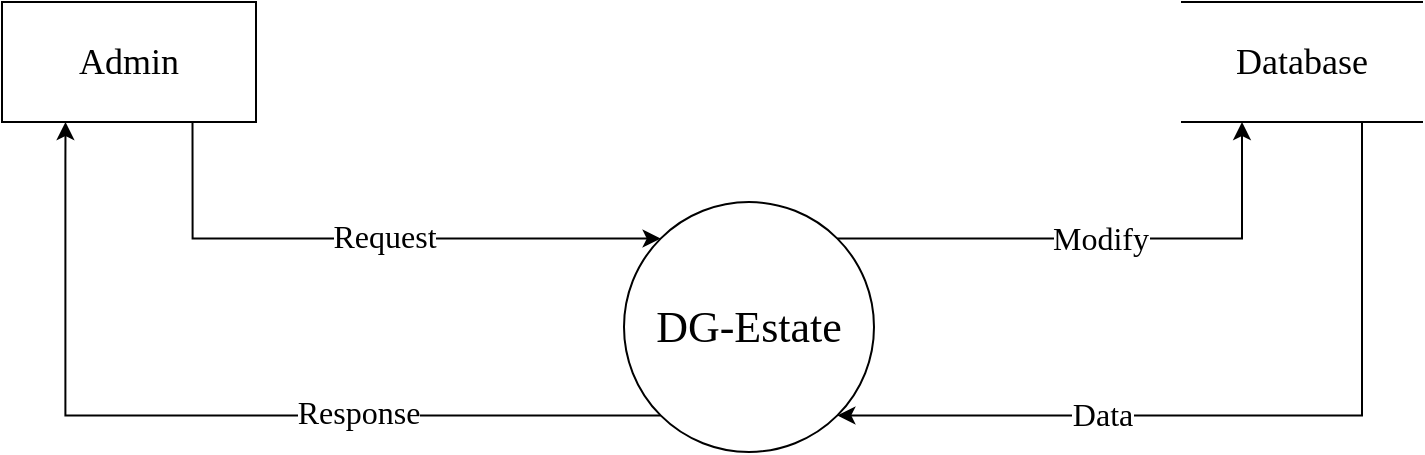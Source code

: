 <mxfile version="17.2.3" type="device"><diagram id="HeBkzXPH-GdMvk_lJBK_" name="Page-1"><mxGraphModel dx="1106" dy="653" grid="1" gridSize="10" guides="1" tooltips="1" connect="1" arrows="1" fold="1" page="1" pageScale="1" pageWidth="827" pageHeight="1169" background="none" math="0" shadow="0"><root><mxCell id="0"/><mxCell id="1" parent="0"/><mxCell id="6l1TLSjAQP7HA2U_qRRk-1" style="edgeStyle=orthogonalEdgeStyle;rounded=0;orthogonalLoop=1;jettySize=auto;html=1;entryX=0.25;entryY=1;entryDx=0;entryDy=0;fontFamily=Times New Roman;fontSize=18;exitX=0;exitY=1;exitDx=0;exitDy=0;" parent="1" source="6l1TLSjAQP7HA2U_qRRk-7" target="6l1TLSjAQP7HA2U_qRRk-10" edge="1"><mxGeometry relative="1" as="geometry"><mxPoint x="290" y="280" as="sourcePoint"/></mxGeometry></mxCell><mxCell id="6l1TLSjAQP7HA2U_qRRk-2" value="&lt;font style=&quot;font-size: 16px&quot;&gt;Response&lt;/font&gt;" style="edgeLabel;html=1;align=center;verticalAlign=middle;resizable=0;points=[];fontSize=18;fontFamily=Times New Roman;" parent="6l1TLSjAQP7HA2U_qRRk-1" connectable="0" vertex="1"><mxGeometry x="-0.315" y="-2" relative="1" as="geometry"><mxPoint as="offset"/></mxGeometry></mxCell><mxCell id="6l1TLSjAQP7HA2U_qRRk-19" value="" style="edgeStyle=orthogonalEdgeStyle;rounded=0;orthogonalLoop=1;jettySize=auto;html=1;fontFamily=Times New Roman;fontSize=16;entryX=0.25;entryY=1;entryDx=0;entryDy=0;exitX=1;exitY=0;exitDx=0;exitDy=0;" parent="1" source="6l1TLSjAQP7HA2U_qRRk-7" target="6l1TLSjAQP7HA2U_qRRk-20" edge="1"><mxGeometry relative="1" as="geometry"><mxPoint x="600" y="182.5" as="targetPoint"/></mxGeometry></mxCell><mxCell id="6l1TLSjAQP7HA2U_qRRk-23" value="Modify" style="edgeLabel;html=1;align=center;verticalAlign=middle;resizable=0;points=[];fontSize=16;fontFamily=Times New Roman;" parent="6l1TLSjAQP7HA2U_qRRk-19" connectable="0" vertex="1"><mxGeometry x="0.008" y="1" relative="1" as="geometry"><mxPoint as="offset"/></mxGeometry></mxCell><mxCell id="6l1TLSjAQP7HA2U_qRRk-7" value="&lt;p&gt;&lt;span style=&quot;font-size: 22px&quot;&gt;DG-Estate&lt;/span&gt;&lt;/p&gt;" style="ellipse;whiteSpace=wrap;html=1;aspect=fixed;shadow=0;sketch=0;rotation=0;fontFamily=Times New Roman;" parent="1" vertex="1"><mxGeometry x="351" y="140" width="125" height="125" as="geometry"/></mxCell><mxCell id="6l1TLSjAQP7HA2U_qRRk-8" style="edgeStyle=orthogonalEdgeStyle;rounded=0;orthogonalLoop=1;jettySize=auto;html=1;exitX=0.75;exitY=1;exitDx=0;exitDy=0;fontFamily=Times New Roman;fontSize=18;entryX=0;entryY=0;entryDx=0;entryDy=0;" parent="1" source="6l1TLSjAQP7HA2U_qRRk-10" target="6l1TLSjAQP7HA2U_qRRk-7" edge="1"><mxGeometry relative="1" as="geometry"><mxPoint x="370" y="240" as="targetPoint"/><Array as="points"><mxPoint x="135" y="158"/></Array></mxGeometry></mxCell><mxCell id="6l1TLSjAQP7HA2U_qRRk-9" value="&lt;font style=&quot;font-size: 16px&quot;&gt;Request&lt;/font&gt;" style="edgeLabel;html=1;align=center;verticalAlign=middle;resizable=0;points=[];fontSize=18;fontFamily=Times New Roman;" parent="6l1TLSjAQP7HA2U_qRRk-8" connectable="0" vertex="1"><mxGeometry x="-0.06" y="2" relative="1" as="geometry"><mxPoint x="16" as="offset"/></mxGeometry></mxCell><mxCell id="6l1TLSjAQP7HA2U_qRRk-10" value="&lt;font style=&quot;font-size: 18px&quot;&gt;Admin&lt;/font&gt;" style="rounded=0;whiteSpace=wrap;html=1;fontFamily=Times New Roman;" parent="1" vertex="1"><mxGeometry x="40" y="40" width="127" height="60" as="geometry"/></mxCell><mxCell id="6l1TLSjAQP7HA2U_qRRk-21" style="edgeStyle=orthogonalEdgeStyle;rounded=0;orthogonalLoop=1;jettySize=auto;html=1;exitX=0.75;exitY=1;exitDx=0;exitDy=0;entryX=1;entryY=1;entryDx=0;entryDy=0;fontFamily=Times New Roman;fontSize=16;" parent="1" source="6l1TLSjAQP7HA2U_qRRk-20" target="6l1TLSjAQP7HA2U_qRRk-7" edge="1"><mxGeometry relative="1" as="geometry"><Array as="points"><mxPoint x="720" y="247"/></Array></mxGeometry></mxCell><mxCell id="6l1TLSjAQP7HA2U_qRRk-22" value="&lt;font style=&quot;font-size: 16px&quot;&gt;Data&lt;/font&gt;" style="edgeLabel;html=1;align=center;verticalAlign=middle;resizable=0;points=[];fontSize=18;fontFamily=Times New Roman;" parent="6l1TLSjAQP7HA2U_qRRk-21" connectable="0" vertex="1"><mxGeometry x="0.28" y="-1" relative="1" as="geometry"><mxPoint x="-15" as="offset"/></mxGeometry></mxCell><mxCell id="6l1TLSjAQP7HA2U_qRRk-20" value="&lt;font style=&quot;font-size: 18px&quot;&gt;Database&lt;/font&gt;" style="shape=partialRectangle;whiteSpace=wrap;html=1;left=0;right=0;fillColor=default;rounded=0;shadow=0;glass=0;sketch=0;fontFamily=Times New Roman;fontSize=16;gradientColor=none;" parent="1" vertex="1"><mxGeometry x="630" y="40" width="120" height="60" as="geometry"/></mxCell></root></mxGraphModel></diagram></mxfile>